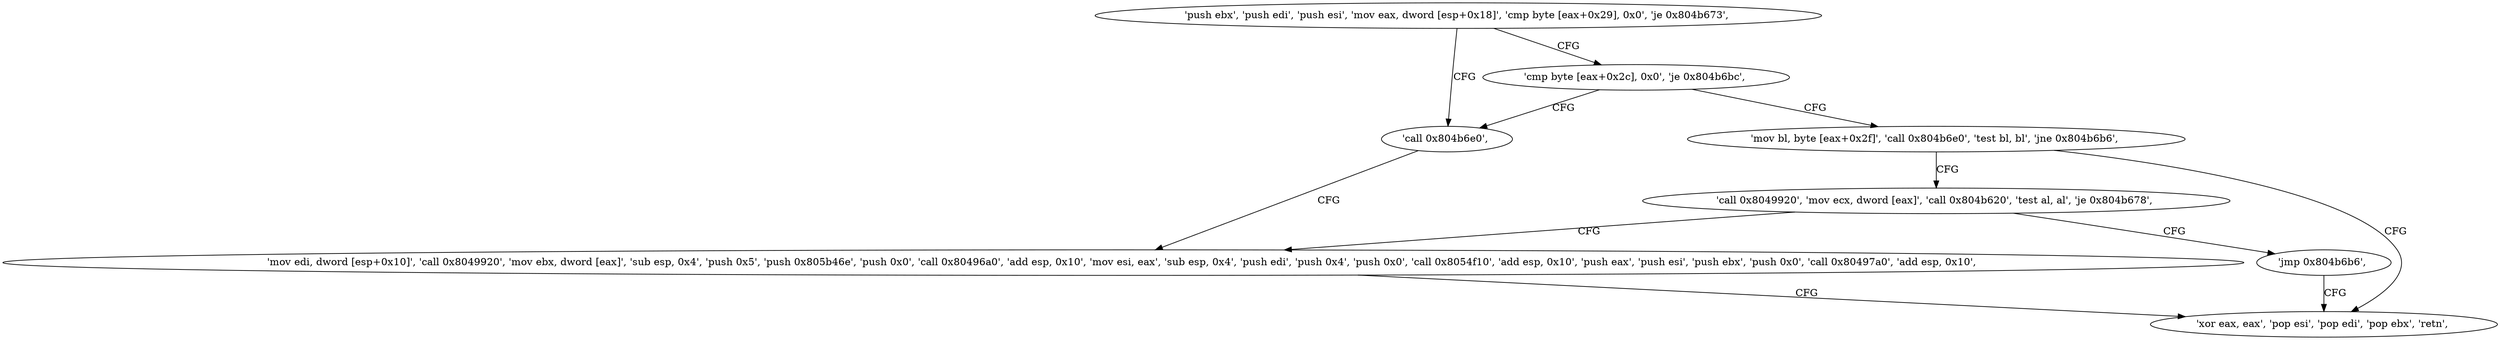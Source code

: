 digraph "func" {
"134526560" [label = "'push ebx', 'push edi', 'push esi', 'mov eax, dword [esp+0x18]', 'cmp byte [eax+0x29], 0x0', 'je 0x804b673', " ]
"134526579" [label = "'call 0x804b6e0', " ]
"134526573" [label = "'cmp byte [eax+0x2c], 0x0', 'je 0x804b6bc', " ]
"134526584" [label = "'mov edi, dword [esp+0x10]', 'call 0x8049920', 'mov ebx, dword [eax]', 'sub esp, 0x4', 'push 0x5', 'push 0x805b46e', 'push 0x0', 'call 0x80496a0', 'add esp, 0x10', 'mov esi, eax', 'sub esp, 0x4', 'push edi', 'push 0x4', 'push 0x0', 'call 0x8054f10', 'add esp, 0x10', 'push eax', 'push esi', 'push ebx', 'push 0x0', 'call 0x80497a0', 'add esp, 0x10', " ]
"134526652" [label = "'mov bl, byte [eax+0x2f]', 'call 0x804b6e0', 'test bl, bl', 'jne 0x804b6b6', " ]
"134526646" [label = "'xor eax, eax', 'pop esi', 'pop edi', 'pop ebx', 'retn', " ]
"134526664" [label = "'call 0x8049920', 'mov ecx, dword [eax]', 'call 0x804b620', 'test al, al', 'je 0x804b678', " ]
"134526680" [label = "'jmp 0x804b6b6', " ]
"134526560" -> "134526579" [ label = "CFG" ]
"134526560" -> "134526573" [ label = "CFG" ]
"134526579" -> "134526584" [ label = "CFG" ]
"134526573" -> "134526652" [ label = "CFG" ]
"134526573" -> "134526579" [ label = "CFG" ]
"134526584" -> "134526646" [ label = "CFG" ]
"134526652" -> "134526646" [ label = "CFG" ]
"134526652" -> "134526664" [ label = "CFG" ]
"134526664" -> "134526584" [ label = "CFG" ]
"134526664" -> "134526680" [ label = "CFG" ]
"134526680" -> "134526646" [ label = "CFG" ]
}
